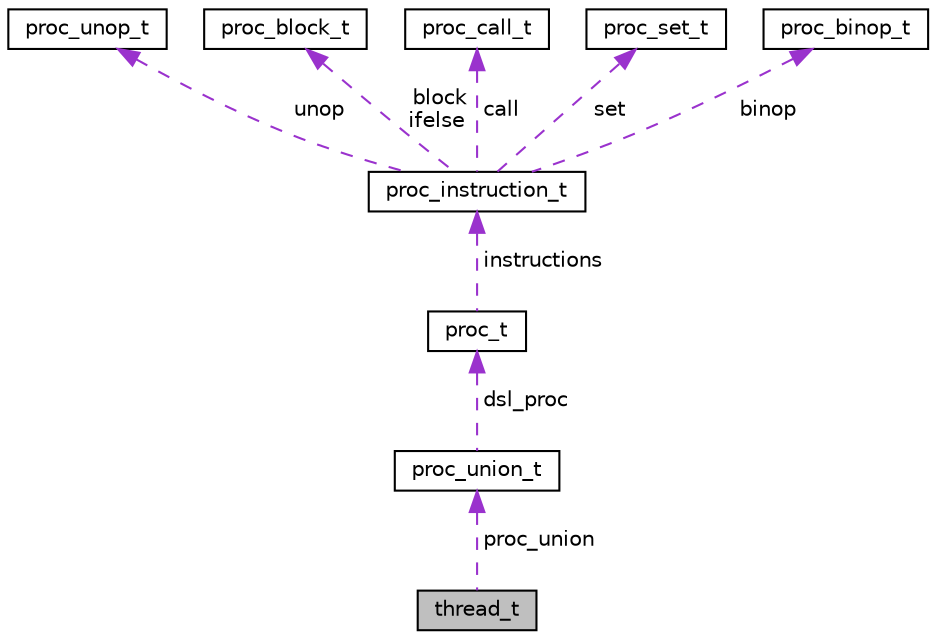 digraph "thread_t"
{
 // LATEX_PDF_SIZE
  edge [fontname="Helvetica",fontsize="10",labelfontname="Helvetica",labelfontsize="10"];
  node [fontname="Helvetica",fontsize="10",shape=record];
  Node1 [label="thread_t",height=0.2,width=0.4,color="black", fillcolor="grey75", style="filled", fontcolor="black",tooltip=" "];
  Node2 -> Node1 [dir="back",color="darkorchid3",fontsize="10",style="dashed",label=" proc_union" ,fontname="Helvetica"];
  Node2 [label="proc_union_t",height=0.2,width=0.4,color="black", fillcolor="white", style="filled",URL="$structproc__union__t.html",tooltip=" "];
  Node3 -> Node2 [dir="back",color="darkorchid3",fontsize="10",style="dashed",label=" dsl_proc" ,fontname="Helvetica"];
  Node3 [label="proc_t",height=0.2,width=0.4,color="black", fillcolor="white", style="filled",URL="$structproc__t.html",tooltip=" "];
  Node4 -> Node3 [dir="back",color="darkorchid3",fontsize="10",style="dashed",label=" instructions" ,fontname="Helvetica"];
  Node4 [label="proc_instruction_t",height=0.2,width=0.4,color="black", fillcolor="white", style="filled",URL="$structproc__instruction__t.html",tooltip=" "];
  Node5 -> Node4 [dir="back",color="darkorchid3",fontsize="10",style="dashed",label=" unop" ,fontname="Helvetica"];
  Node5 [label="proc_unop_t",height=0.2,width=0.4,color="black", fillcolor="white", style="filled",URL="$structproc__unop__t.html",tooltip=" "];
  Node6 -> Node4 [dir="back",color="darkorchid3",fontsize="10",style="dashed",label=" block\nifelse" ,fontname="Helvetica"];
  Node6 [label="proc_block_t",height=0.2,width=0.4,color="black", fillcolor="white", style="filled",URL="$structproc__block__t.html",tooltip=" "];
  Node7 -> Node4 [dir="back",color="darkorchid3",fontsize="10",style="dashed",label=" call" ,fontname="Helvetica"];
  Node7 [label="proc_call_t",height=0.2,width=0.4,color="black", fillcolor="white", style="filled",URL="$structproc__call__t.html",tooltip=" "];
  Node8 -> Node4 [dir="back",color="darkorchid3",fontsize="10",style="dashed",label=" set" ,fontname="Helvetica"];
  Node8 [label="proc_set_t",height=0.2,width=0.4,color="black", fillcolor="white", style="filled",URL="$structproc__set__t.html",tooltip=" "];
  Node9 -> Node4 [dir="back",color="darkorchid3",fontsize="10",style="dashed",label=" binop" ,fontname="Helvetica"];
  Node9 [label="proc_binop_t",height=0.2,width=0.4,color="black", fillcolor="white", style="filled",URL="$structproc__binop__t.html",tooltip=" "];
}
